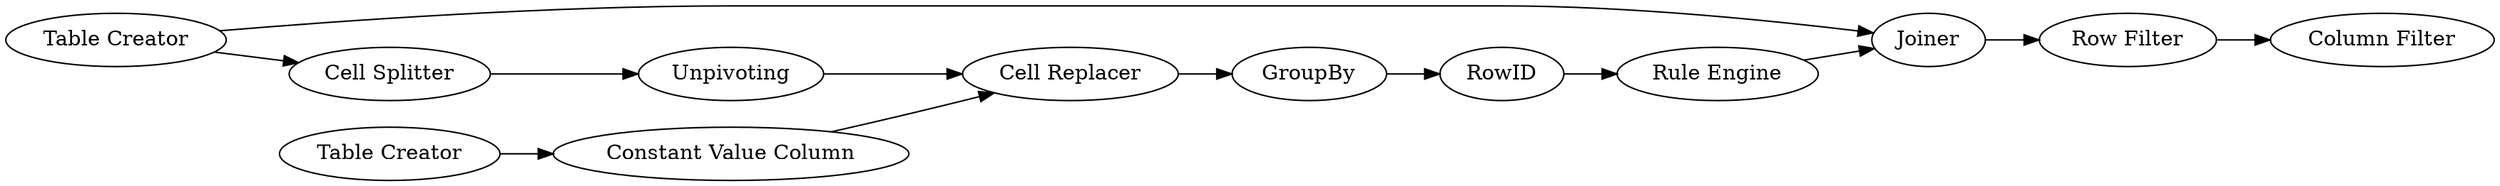 digraph {
	205 -> 211
	202 -> 203
	200 -> 212
	200 -> 202
	201 -> 206
	211 -> 214
	214 -> 212
	212 -> 215
	203 -> 204
	215 -> 213
	206 -> 204
	204 -> 205
	214 [label="Rule Engine"]
	201 [label="Table Creator"]
	203 [label=Unpivoting]
	211 [label=RowID]
	206 [label="Constant Value Column"]
	205 [label=GroupBy]
	212 [label=Joiner]
	202 [label="Cell Splitter"]
	215 [label="Row Filter"]
	204 [label="Cell Replacer"]
	200 [label="Table Creator"]
	213 [label="Column Filter"]
	rankdir=LR
}
